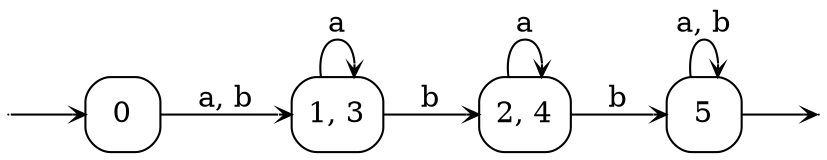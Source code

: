 digraph
{
  vcsn_context = "lal_char(abcde), b"
  rankdir = LR
  edge [arrowhead = vee, arrowsize = .6]
  {
    node [shape = point, width = 0]
    I0
    F3
  }
  {
    node [shape = circle, style = rounded, width = 0.5]
    0 [label = "0", shape = box]
    1 [label = "1, 3", shape = box]
    2 [label = "2, 4", shape = box]
    3 [label = "5", shape = box]
  }
  I0 -> 0
  0 -> 1 [label = "a, b"]
  1 -> 1 [label = "a"]
  1 -> 2 [label = "b"]
  2 -> 2 [label = "a"]
  2 -> 3 [label = "b"]
  3 -> F3
  3 -> 3 [label = "a, b"]
}
